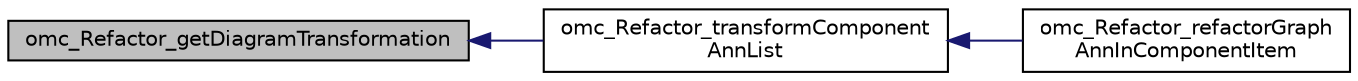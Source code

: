 digraph "omc_Refactor_getDiagramTransformation"
{
  edge [fontname="Helvetica",fontsize="10",labelfontname="Helvetica",labelfontsize="10"];
  node [fontname="Helvetica",fontsize="10",shape=record];
  rankdir="LR";
  Node816 [label="omc_Refactor_getDiagramTransformation",height=0.2,width=0.4,color="black", fillcolor="grey75", style="filled", fontcolor="black"];
  Node816 -> Node817 [dir="back",color="midnightblue",fontsize="10",style="solid",fontname="Helvetica"];
  Node817 [label="omc_Refactor_transformComponent\lAnnList",height=0.2,width=0.4,color="black", fillcolor="white", style="filled",URL="$d1/d0b/_refactor_8c.html#ac8aa77372a2808c6dced76f202d6c024"];
  Node817 -> Node818 [dir="back",color="midnightblue",fontsize="10",style="solid",fontname="Helvetica"];
  Node818 [label="omc_Refactor_refactorGraph\lAnnInComponentItem",height=0.2,width=0.4,color="black", fillcolor="white", style="filled",URL="$d1/d0b/_refactor_8c.html#a6630e26cc8a8f1ed60dcbbb82b4544b2"];
}
